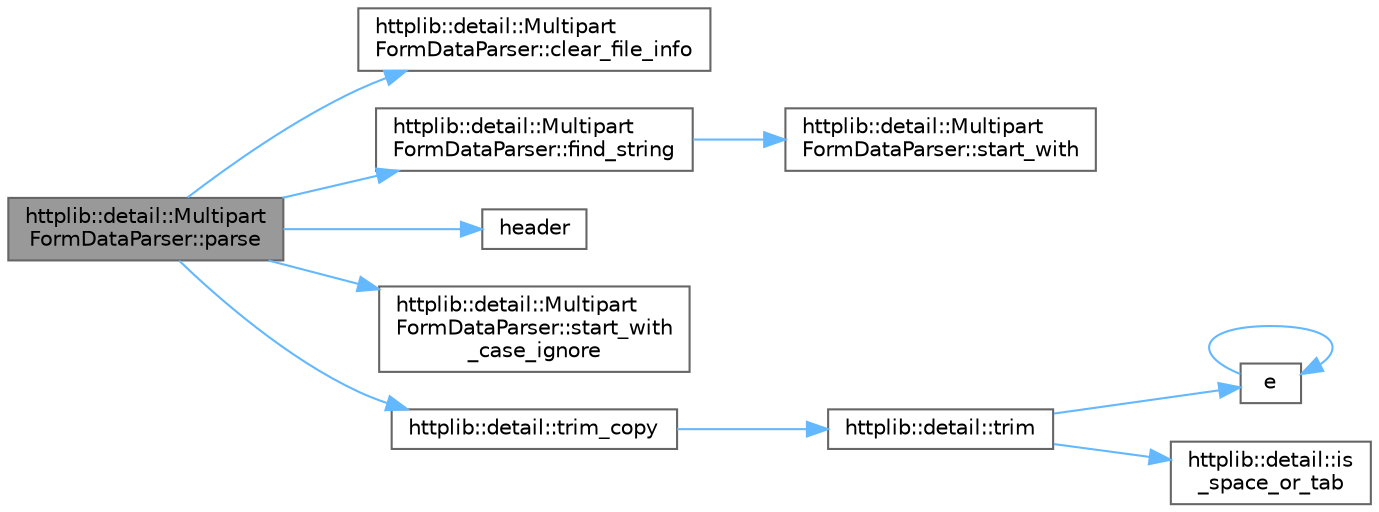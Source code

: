digraph "httplib::detail::MultipartFormDataParser::parse"
{
 // LATEX_PDF_SIZE
  bgcolor="transparent";
  edge [fontname=Helvetica,fontsize=10,labelfontname=Helvetica,labelfontsize=10];
  node [fontname=Helvetica,fontsize=10,shape=box,height=0.2,width=0.4];
  rankdir="LR";
  Node1 [id="Node000001",label="httplib::detail::Multipart\lFormDataParser::parse",height=0.2,width=0.4,color="gray40", fillcolor="grey60", style="filled", fontcolor="black",tooltip=" "];
  Node1 -> Node2 [id="edge11_Node000001_Node000002",color="steelblue1",style="solid",tooltip=" "];
  Node2 [id="Node000002",label="httplib::detail::Multipart\lFormDataParser::clear_file_info",height=0.2,width=0.4,color="grey40", fillcolor="white", style="filled",URL="$classhttplib_1_1detail_1_1_multipart_form_data_parser.html#ac6d1ed06f7abafc1d33cbe17769a3f17",tooltip=" "];
  Node1 -> Node3 [id="edge12_Node000001_Node000003",color="steelblue1",style="solid",tooltip=" "];
  Node3 [id="Node000003",label="httplib::detail::Multipart\lFormDataParser::find_string",height=0.2,width=0.4,color="grey40", fillcolor="white", style="filled",URL="$classhttplib_1_1detail_1_1_multipart_form_data_parser.html#a50a3f1a8a34c1a812d22e6e0a0331696",tooltip=" "];
  Node3 -> Node4 [id="edge13_Node000003_Node000004",color="steelblue1",style="solid",tooltip=" "];
  Node4 [id="Node000004",label="httplib::detail::Multipart\lFormDataParser::start_with",height=0.2,width=0.4,color="grey40", fillcolor="white", style="filled",URL="$classhttplib_1_1detail_1_1_multipart_form_data_parser.html#a72c9dbac922bce5250c32595b098f567",tooltip=" "];
  Node1 -> Node5 [id="edge14_Node000001_Node000005",color="steelblue1",style="solid",tooltip=" "];
  Node5 [id="Node000005",label="header",height=0.2,width=0.4,color="grey40", fillcolor="white", style="filled",URL="$cblat1_8f.html#a410931b600854e6dd3e253731606117e",tooltip=" "];
  Node1 -> Node6 [id="edge15_Node000001_Node000006",color="steelblue1",style="solid",tooltip=" "];
  Node6 [id="Node000006",label="httplib::detail::Multipart\lFormDataParser::start_with\l_case_ignore",height=0.2,width=0.4,color="grey40", fillcolor="white", style="filled",URL="$classhttplib_1_1detail_1_1_multipart_form_data_parser.html#a62d9f26d19a7a37edc3807079bd04bc7",tooltip=" "];
  Node1 -> Node7 [id="edge16_Node000001_Node000007",color="steelblue1",style="solid",tooltip=" "];
  Node7 [id="Node000007",label="httplib::detail::trim_copy",height=0.2,width=0.4,color="grey40", fillcolor="white", style="filled",URL="$namespacehttplib_1_1detail.html#a43195f9bc4116e2472476caa1c0fc062",tooltip=" "];
  Node7 -> Node8 [id="edge17_Node000007_Node000008",color="steelblue1",style="solid",tooltip=" "];
  Node8 [id="Node000008",label="httplib::detail::trim",height=0.2,width=0.4,color="grey40", fillcolor="white", style="filled",URL="$namespacehttplib_1_1detail.html#aaf2601752b770a3ad3c6fbfc74f9e4cb",tooltip=" "];
  Node8 -> Node9 [id="edge18_Node000008_Node000009",color="steelblue1",style="solid",tooltip=" "];
  Node9 [id="Node000009",label="e",height=0.2,width=0.4,color="grey40", fillcolor="white", style="filled",URL="$_cwise__array__power__array_8cpp.html#a9cb86ff854760bf91a154f2724a9101d",tooltip=" "];
  Node9 -> Node9 [id="edge19_Node000009_Node000009",color="steelblue1",style="solid",tooltip=" "];
  Node8 -> Node10 [id="edge20_Node000008_Node000010",color="steelblue1",style="solid",tooltip=" "];
  Node10 [id="Node000010",label="httplib::detail::is\l_space_or_tab",height=0.2,width=0.4,color="grey40", fillcolor="white", style="filled",URL="$namespacehttplib_1_1detail.html#a516825616cd42123cbe974a9f42718aa",tooltip=" "];
}
